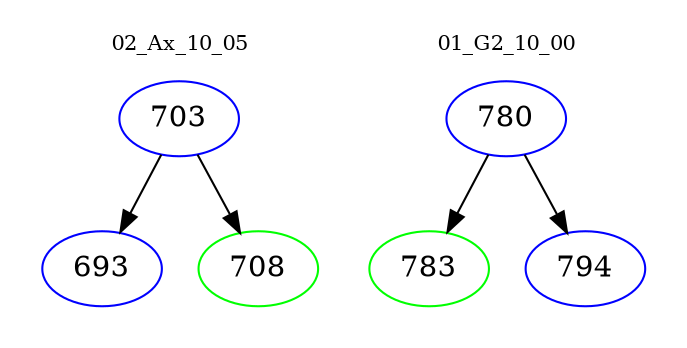 digraph{
subgraph cluster_0 {
color = white
label = "02_Ax_10_05";
fontsize=10;
T0_703 [label="703", color="blue"]
T0_703 -> T0_693 [color="black"]
T0_693 [label="693", color="blue"]
T0_703 -> T0_708 [color="black"]
T0_708 [label="708", color="green"]
}
subgraph cluster_1 {
color = white
label = "01_G2_10_00";
fontsize=10;
T1_780 [label="780", color="blue"]
T1_780 -> T1_783 [color="black"]
T1_783 [label="783", color="green"]
T1_780 -> T1_794 [color="black"]
T1_794 [label="794", color="blue"]
}
}

